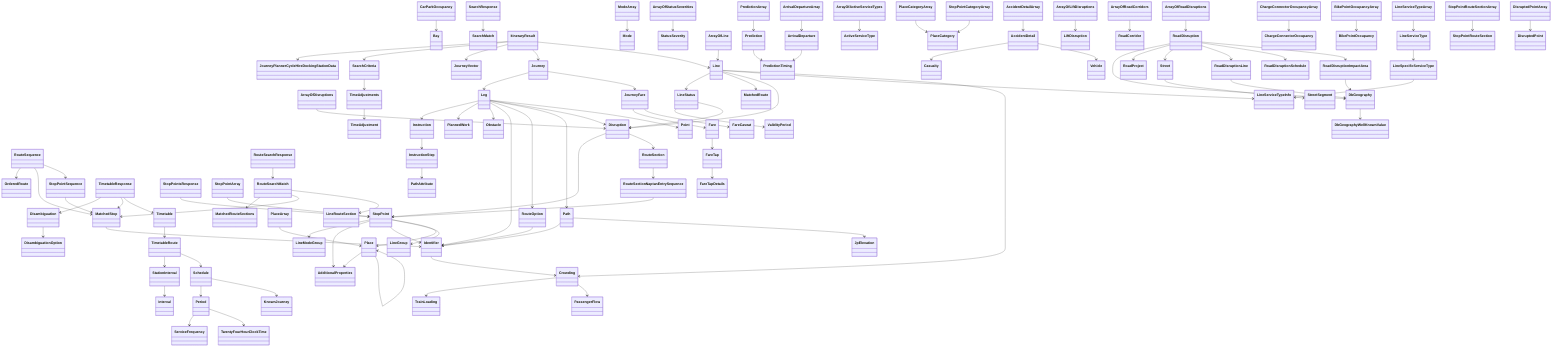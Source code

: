 classDiagram
    RouteSequence --> OrderedRoute
    RouteSequence --> MatchedStop
    RouteSequence --> StopPointSequence
    RouteSearchResponse --> RouteSearchMatch
    TimetableResponse --> Disambiguation
    TimetableResponse --> MatchedStop
    TimetableResponse --> Timetable
    CarParkOccupancy --> Bay
    SearchResponse --> SearchMatch
    StopPointsResponse --> StopPoint
    ItineraryResult --> JourneyPlannerCycleHireDockingStationData
    ItineraryResult --> SearchCriteria
    ItineraryResult --> JourneyVector
    ItineraryResult --> Journey
    ItineraryResult --> Line
    ModeArray --> Mode
    ArrayOfStatusSeverities --> StatusSeverity
    ArrayOfLine --> Line
    StopPointArray --> StopPoint
    ArrayOfDisruptions --> Disruption
    PredictionArray --> Prediction
    ArrayOfActiveServiceTypes --> ActiveServiceType
    PlaceCategoryArray --> PlaceCategory
    PlaceArray --> Place
    AccidentDetailArray --> AccidentDetail
    ArrayOfLiftDisruptions --> LiftDisruption
    ArrayOfRoadCorridors --> RoadCorridor
    ArrayOfRoadDisruptions --> RoadDisruption
    ChargeConnectorOccupancyArray --> ChargeConnectorOccupancy
    BikePointOccupancyArray --> BikePointOccupancy
    StopPointCategoryArray --> PlaceCategory
    LineServiceTypeArray --> LineServiceType
    ArrivalDepartureArray --> ArrivalDeparture
    StopPointRouteSectionArray --> StopPointRouteSection
    DisruptedPointArray --> DisruptedPoint
    StopPointSequence --> MatchedStop
    RouteSearchMatch --> MatchedRouteSections
    RouteSearchMatch --> MatchedStop
    RouteSearchMatch --> LineRouteSection
    Disambiguation --> DisambiguationOption
    Timetable --> TimetableRoute
    SearchCriteria --> TimeAdjustments
    Journey --> Leg
    Journey --> JourneyFare
    Line --> LineStatus
    Line --> MatchedRoute
    Line --> Disruption
    Line --> LineServiceTypeInfo
    Line --> Crowding
    Prediction --> PredictionTiming
    AccidentDetail --> Casualty
    AccidentDetail --> Vehicle
    RoadDisruption --> DbGeography
    RoadDisruption --> RoadProject
    RoadDisruption --> Street
    RoadDisruption --> RoadDisruptionLine
    RoadDisruption --> RoadDisruptionSchedule
    RoadDisruption --> RoadDisruptionImpactArea
    LineServiceType --> LineSpecificServiceType
    ArrivalDeparture --> PredictionTiming
    MatchedStop --> Identifier
    TimetableRoute --> StationInterval
    TimetableRoute --> Schedule
    TimeAdjustments --> TimeAdjustment
    Leg --> Instruction
    Leg --> PlannedWork
    Leg --> Obstacle
    Leg --> Identifier
    Leg --> RouteOption
    Leg --> Path
    Leg --> Disruption
    Leg --> Point
    JourneyFare --> Fare
    JourneyFare --> FareCaveat
    LineStatus --> ValidityPeriod
    LineStatus --> Disruption
    Street --> StreetSegment
    RoadDisruptionLine --> DbGeography
    RoadDisruptionImpactArea --> DbGeography
    LineSpecificServiceType --> LineServiceTypeInfo
    StationInterval --> Interval
    Schedule --> Period
    Schedule --> KnownJourney
    Instruction --> InstructionStep
    RouteOption --> Identifier
    Path --> Identifier
    Path --> JpElevation
    Fare --> FareTap
    Disruption --> StopPoint
    Disruption --> RouteSection
    DbGeography --> DbGeographyWellKnownValue
    Period --> ServiceFrequency
    Period --> TwentyFourHourClockTime
    InstructionStep --> PathAttribute
    FareTap --> FareTapDetails
    RouteSection --> RouteSectionNaptanEntrySequence
    RouteSectionNaptanEntrySequence --> StopPoint
    StopPoint --> LineModeGroup
    StopPoint --> AdditionalProperties
    StopPoint --> Identifier
    StopPoint --> LineGroup
    StopPoint --> Place
    Identifier --> Crowding
    Crowding --> TrainLoading
    Crowding --> PassengerFlow
    Place --> AdditionalProperties
    Place --> Place